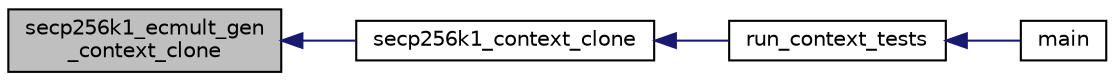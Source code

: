 digraph "secp256k1_ecmult_gen_context_clone"
{
  edge [fontname="Helvetica",fontsize="10",labelfontname="Helvetica",labelfontsize="10"];
  node [fontname="Helvetica",fontsize="10",shape=record];
  rankdir="LR";
  Node190 [label="secp256k1_ecmult_gen\l_context_clone",height=0.2,width=0.4,color="black", fillcolor="grey75", style="filled", fontcolor="black"];
  Node190 -> Node191 [dir="back",color="midnightblue",fontsize="10",style="solid",fontname="Helvetica"];
  Node191 [label="secp256k1_context_clone",height=0.2,width=0.4,color="black", fillcolor="white", style="filled",URL="$d1/d8c/secp256k1_8c.html#a6c00dac7dd6dc157d019e47d73882ab7",tooltip="Copies a secp256k1 context object. "];
  Node191 -> Node192 [dir="back",color="midnightblue",fontsize="10",style="solid",fontname="Helvetica"];
  Node192 [label="run_context_tests",height=0.2,width=0.4,color="black", fillcolor="white", style="filled",URL="$d5/d7f/tests_8c.html#a2f9713526b1e988694c6e2026a6fce69"];
  Node192 -> Node193 [dir="back",color="midnightblue",fontsize="10",style="solid",fontname="Helvetica"];
  Node193 [label="main",height=0.2,width=0.4,color="black", fillcolor="white", style="filled",URL="$d5/d7f/tests_8c.html#a3c04138a5bfe5d72780bb7e82a18e627"];
}
